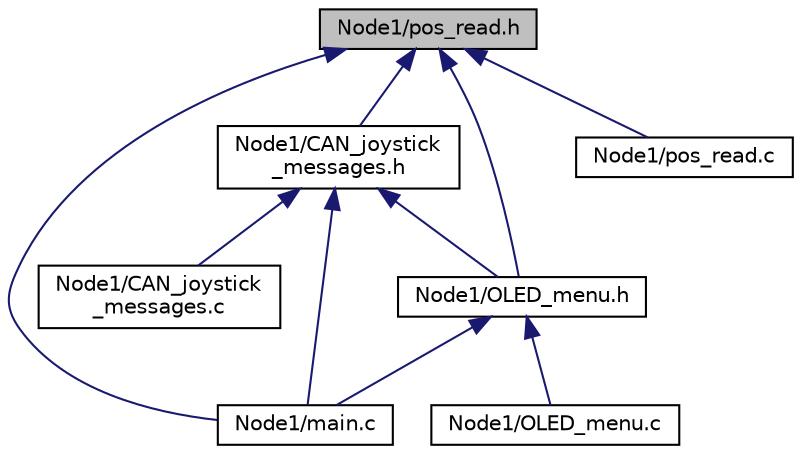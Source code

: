 digraph "Node1/pos_read.h"
{
  edge [fontname="Helvetica",fontsize="10",labelfontname="Helvetica",labelfontsize="10"];
  node [fontname="Helvetica",fontsize="10",shape=record];
  Node8 [label="Node1/pos_read.h",height=0.2,width=0.4,color="black", fillcolor="grey75", style="filled", fontcolor="black"];
  Node8 -> Node9 [dir="back",color="midnightblue",fontsize="10",style="solid"];
  Node9 [label="Node1/CAN_joystick\l_messages.h",height=0.2,width=0.4,color="black", fillcolor="white", style="filled",URL="$CAN__joystick__messages_8h.html",tooltip="Library for using sending joystick-information on CAN. "];
  Node9 -> Node10 [dir="back",color="midnightblue",fontsize="10",style="solid"];
  Node10 [label="Node1/CAN_joystick\l_messages.c",height=0.2,width=0.4,color="black", fillcolor="white", style="filled",URL="$CAN__joystick__messages_8c.html",tooltip="Implementation file for CAN_joystick_message. "];
  Node9 -> Node11 [dir="back",color="midnightblue",fontsize="10",style="solid"];
  Node11 [label="Node1/OLED_menu.h",height=0.2,width=0.4,color="black", fillcolor="white", style="filled",URL="$OLED__menu_8h.html",tooltip="File for handling the oled-menu. "];
  Node11 -> Node12 [dir="back",color="midnightblue",fontsize="10",style="solid"];
  Node12 [label="Node1/main.c",height=0.2,width=0.4,color="black", fillcolor="white", style="filled",URL="$Node1_2main_8c.html",tooltip="Main file for Node 1. "];
  Node11 -> Node13 [dir="back",color="midnightblue",fontsize="10",style="solid"];
  Node13 [label="Node1/OLED_menu.c",height=0.2,width=0.4,color="black", fillcolor="white", style="filled",URL="$OLED__menu_8c.html",tooltip="Implementation file for OLED_menu. "];
  Node9 -> Node12 [dir="back",color="midnightblue",fontsize="10",style="solid"];
  Node8 -> Node12 [dir="back",color="midnightblue",fontsize="10",style="solid"];
  Node8 -> Node11 [dir="back",color="midnightblue",fontsize="10",style="solid"];
  Node8 -> Node14 [dir="back",color="midnightblue",fontsize="10",style="solid"];
  Node14 [label="Node1/pos_read.c",height=0.2,width=0.4,color="black", fillcolor="white", style="filled",URL="$pos__read_8c.html",tooltip="Implementation file for pos_read. "];
}
